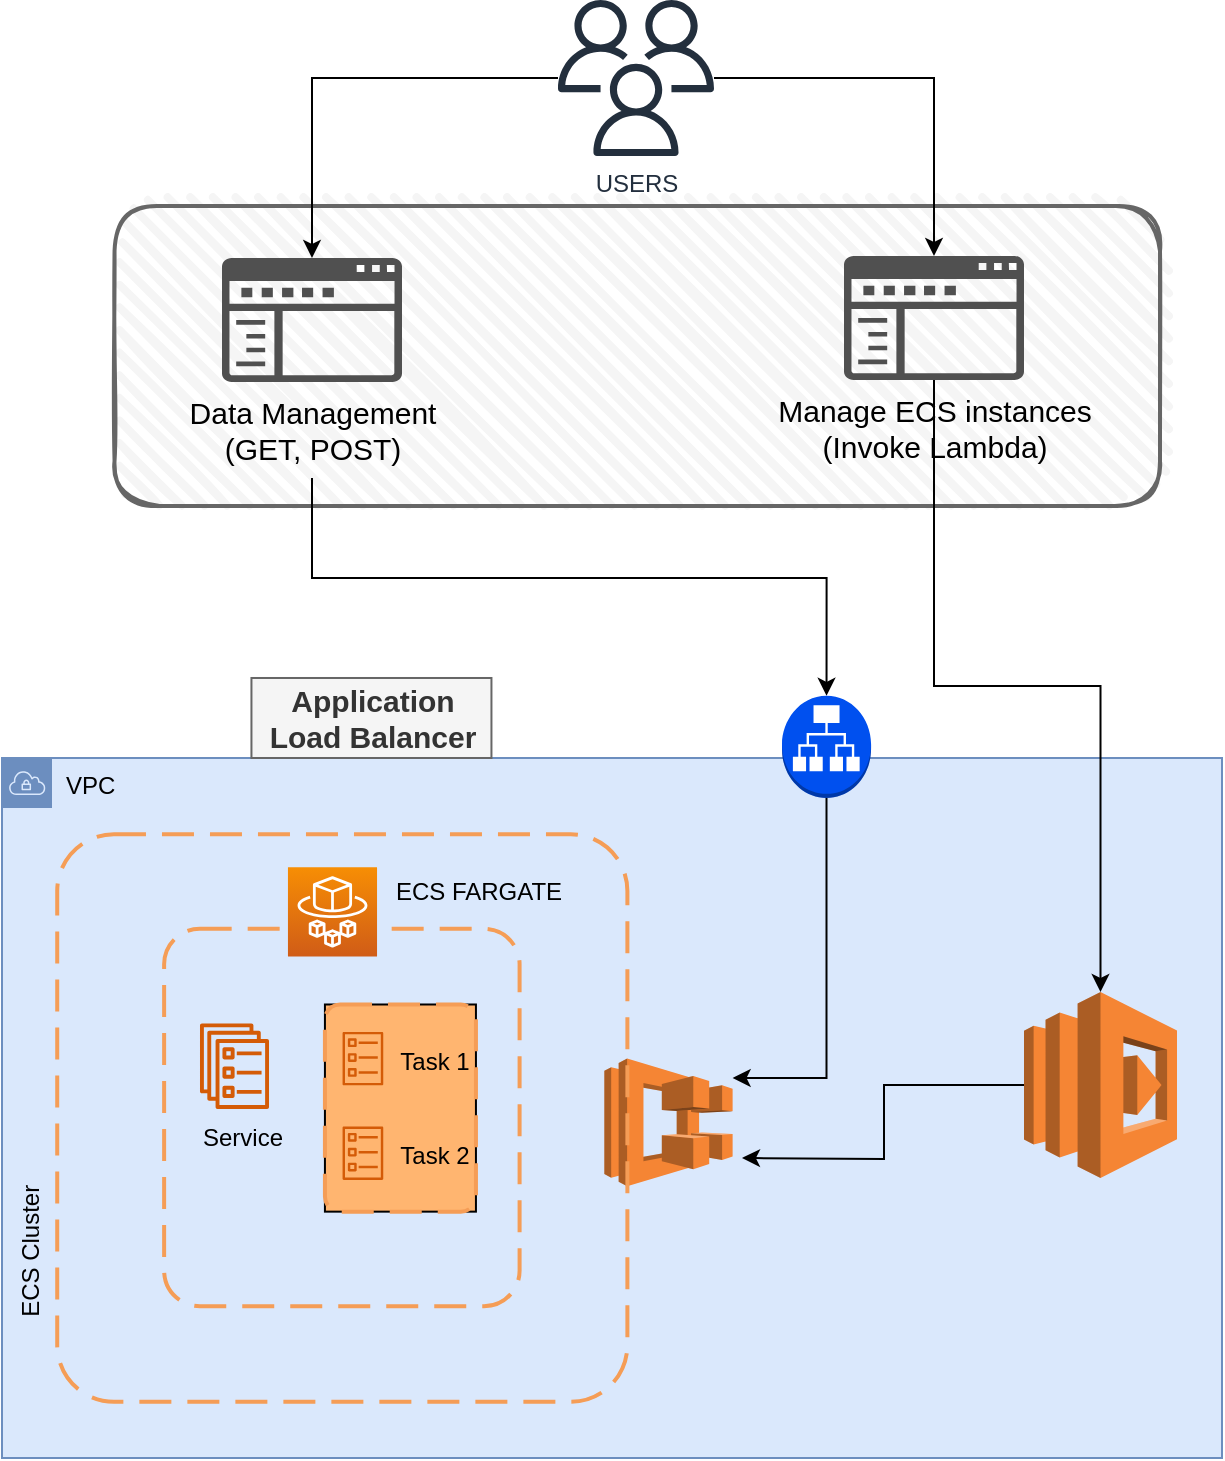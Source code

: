 <mxfile version="17.4.0" type="device"><diagram id="VxOlj-BKOCY3GDGz6RoY" name="Page-1"><mxGraphModel dx="1113" dy="641" grid="1" gridSize="10" guides="1" tooltips="1" connect="1" arrows="1" fold="1" page="1" pageScale="1" pageWidth="850" pageHeight="1100" math="0" shadow="0"><root><mxCell id="0"/><mxCell id="1" parent="0"/><mxCell id="BTGWYQg16JD2Uz5JNtca-38" value="" style="rounded=1;whiteSpace=wrap;html=1;strokeWidth=2;fillWeight=4;hachureGap=8;hachureAngle=45;sketch=1;fontSize=15;fillColor=#f5f5f5;fontColor=#333333;strokeColor=#666666;" parent="1" vertex="1"><mxGeometry x="106.27" y="124" width="522.73" height="150" as="geometry"/></mxCell><mxCell id="BTGWYQg16JD2Uz5JNtca-17" value="VPC" style="sketch=0;outlineConnect=0;html=1;whiteSpace=wrap;fontSize=12;fontStyle=0;shape=mxgraph.aws4.group;grIcon=mxgraph.aws4.group_vpc;strokeColor=#6c8ebf;fillColor=#dae8fc;verticalAlign=top;align=left;spacingLeft=30;dashed=0;" parent="1" vertex="1"><mxGeometry x="50" y="400" width="610" height="350" as="geometry"/></mxCell><mxCell id="BTGWYQg16JD2Uz5JNtca-28" style="edgeStyle=orthogonalEdgeStyle;rounded=0;orthogonalLoop=1;jettySize=auto;html=1;entryX=0.5;entryY=0;entryDx=0;entryDy=0;entryPerimeter=0;fontSize=15;" parent="1" source="BTGWYQg16JD2Uz5JNtca-25" target="BTGWYQg16JD2Uz5JNtca-27" edge="1"><mxGeometry relative="1" as="geometry"/></mxCell><mxCell id="BTGWYQg16JD2Uz5JNtca-33" style="edgeStyle=orthogonalEdgeStyle;rounded=0;orthogonalLoop=1;jettySize=auto;html=1;fontSize=15;entryX=0.5;entryY=0;entryDx=0;entryDy=0;entryPerimeter=0;" parent="1" source="BTGWYQg16JD2Uz5JNtca-25" target="BTGWYQg16JD2Uz5JNtca-31" edge="1"><mxGeometry relative="1" as="geometry"><mxPoint x="520.0" y="130" as="targetPoint"/></mxGeometry></mxCell><mxCell id="BTGWYQg16JD2Uz5JNtca-25" value="USERS" style="sketch=0;outlineConnect=0;fontColor=#232F3E;gradientColor=none;fillColor=#232F3D;strokeColor=none;dashed=0;verticalLabelPosition=bottom;verticalAlign=top;align=center;html=1;fontSize=12;fontStyle=0;aspect=fixed;pointerEvents=1;shape=mxgraph.aws4.users;" parent="1" vertex="1"><mxGeometry x="328" y="21" width="78" height="78" as="geometry"/></mxCell><mxCell id="BTGWYQg16JD2Uz5JNtca-42" style="edgeStyle=orthogonalEdgeStyle;rounded=0;orthogonalLoop=1;jettySize=auto;html=1;entryX=0.5;entryY=0;entryDx=0;entryDy=0;entryPerimeter=0;fontSize=15;fontColor=#FFFFFF;" parent="1" target="BTGWYQg16JD2Uz5JNtca-21" edge="1"><mxGeometry relative="1" as="geometry"><mxPoint x="205" y="260" as="sourcePoint"/><Array as="points"><mxPoint x="205" y="310"/><mxPoint x="462" y="310"/></Array></mxGeometry></mxCell><mxCell id="BTGWYQg16JD2Uz5JNtca-27" value="Data Management&lt;br&gt;(GET, POST)" style="sketch=0;pointerEvents=1;shadow=0;dashed=0;html=1;strokeColor=none;labelPosition=center;verticalLabelPosition=bottom;verticalAlign=top;align=center;fillColor=#505050;shape=mxgraph.mscae.intune.company_portal;fontSize=15;" parent="1" vertex="1"><mxGeometry x="160" y="150" width="90" height="62" as="geometry"/></mxCell><mxCell id="BTGWYQg16JD2Uz5JNtca-39" style="edgeStyle=orthogonalEdgeStyle;rounded=0;orthogonalLoop=1;jettySize=auto;html=1;fontSize=15;" parent="1" source="BTGWYQg16JD2Uz5JNtca-31" target="BTGWYQg16JD2Uz5JNtca-34" edge="1"><mxGeometry relative="1" as="geometry"/></mxCell><mxCell id="BTGWYQg16JD2Uz5JNtca-31" value="Manage ECS instances&lt;br&gt;(Invoke Lambda)" style="sketch=0;pointerEvents=1;shadow=0;dashed=0;html=1;strokeColor=none;labelPosition=center;verticalLabelPosition=bottom;verticalAlign=top;align=center;fillColor=#505050;shape=mxgraph.mscae.intune.company_portal;fontSize=15;" parent="1" vertex="1"><mxGeometry x="471" y="149" width="90" height="62" as="geometry"/></mxCell><mxCell id="BTGWYQg16JD2Uz5JNtca-44" style="edgeStyle=orthogonalEdgeStyle;rounded=0;orthogonalLoop=1;jettySize=auto;html=1;fontSize=15;fontColor=#FFFFFF;" parent="1" source="BTGWYQg16JD2Uz5JNtca-34" edge="1"><mxGeometry relative="1" as="geometry"><mxPoint x="420.0" y="600" as="targetPoint"/></mxGeometry></mxCell><mxCell id="BTGWYQg16JD2Uz5JNtca-34" value="" style="outlineConnect=0;dashed=0;verticalLabelPosition=bottom;verticalAlign=top;align=center;html=1;shape=mxgraph.aws3.lambda;fillColor=#F58534;gradientColor=none;fontSize=15;strokeColor=default;" parent="1" vertex="1"><mxGeometry x="561" y="517" width="76.5" height="93" as="geometry"/></mxCell><mxCell id="BTGWYQg16JD2Uz5JNtca-43" style="edgeStyle=orthogonalEdgeStyle;rounded=0;orthogonalLoop=1;jettySize=auto;html=1;fontSize=15;fontColor=#FFFFFF;" parent="1" source="BTGWYQg16JD2Uz5JNtca-21" target="BTGWYQg16JD2Uz5JNtca-4" edge="1"><mxGeometry relative="1" as="geometry"><Array as="points"><mxPoint x="462" y="560"/></Array></mxGeometry></mxCell><mxCell id="BTGWYQg16JD2Uz5JNtca-21" value="" style="outlineConnect=0;dashed=0;verticalLabelPosition=bottom;verticalAlign=top;align=center;html=1;shape=mxgraph.aws3.application_load_balancer;fillColor=#0050ef;strokeColor=#001DBC;fontColor=#ffffff;" parent="1" vertex="1"><mxGeometry x="439.998" y="368.915" width="44.545" height="51.081" as="geometry"/></mxCell><mxCell id="BTGWYQg16JD2Uz5JNtca-22" value="Application &lt;br style=&quot;font-size: 15px;&quot;&gt;Load&amp;nbsp;Balancer" style="text;html=1;align=center;verticalAlign=middle;resizable=0;points=[];autosize=1;strokeColor=#666666;fillColor=#f5f5f5;rotation=0;fontStyle=1;fontSize=15;fontColor=#333333;" parent="1" vertex="1"><mxGeometry x="174.726" y="359.996" width="120" height="40" as="geometry"/></mxCell><mxCell id="BTGWYQg16JD2Uz5JNtca-41" value="" style="group" parent="1" vertex="1" connectable="0"><mxGeometry x="54.149" y="438.108" width="361.164" height="283.784" as="geometry"/></mxCell><mxCell id="BTGWYQg16JD2Uz5JNtca-1" value="" style="sketch=0;outlineConnect=0;fontColor=#232F3E;gradientColor=none;fillColor=#D45B07;strokeColor=none;dashed=0;verticalLabelPosition=bottom;verticalAlign=top;align=center;html=1;fontSize=12;fontStyle=0;aspect=fixed;pointerEvents=1;shape=mxgraph.aws4.ecs_service;" parent="BTGWYQg16JD2Uz5JNtca-41" vertex="1"><mxGeometry x="94.727" y="94.595" width="34.745" height="42.764" as="geometry"/></mxCell><mxCell id="BTGWYQg16JD2Uz5JNtca-8" value="Service" style="text;html=1;align=center;verticalAlign=middle;resizable=0;points=[];autosize=1;strokeColor=none;fillColor=none;" parent="BTGWYQg16JD2Uz5JNtca-41" vertex="1"><mxGeometry x="85.373" y="141.892" width="60" height="20" as="geometry"/></mxCell><mxCell id="BTGWYQg16JD2Uz5JNtca-9" value="" style="rounded=1;arcSize=10;dashed=1;strokeColor=#F59D56;fillColor=none;gradientColor=none;dashPattern=8 4;strokeWidth=2;" parent="BTGWYQg16JD2Uz5JNtca-41" vertex="1"><mxGeometry x="76.909" y="47.297" width="177.736" height="188.716" as="geometry"/></mxCell><mxCell id="BTGWYQg16JD2Uz5JNtca-4" value="" style="outlineConnect=0;dashed=0;verticalLabelPosition=bottom;verticalAlign=top;align=center;html=1;shape=mxgraph.aws3.ecs;fillColor=#F58534;gradientColor=none;" parent="BTGWYQg16JD2Uz5JNtca-41" vertex="1"><mxGeometry x="297.018" y="112.16" width="64.145" height="63.851" as="geometry"/></mxCell><mxCell id="BTGWYQg16JD2Uz5JNtca-11" value="ECS Cluster" style="text;html=1;align=center;verticalAlign=middle;resizable=0;points=[];autosize=1;strokeColor=none;fillColor=none;rotation=-90;" parent="BTGWYQg16JD2Uz5JNtca-41" vertex="1"><mxGeometry x="-30" y="198.649" width="80" height="20" as="geometry"/></mxCell><mxCell id="BTGWYQg16JD2Uz5JNtca-14" value="" style="group;fillColor=#FFB570;strokeColor=default;gradientColor=none;" parent="BTGWYQg16JD2Uz5JNtca-41" vertex="1" connectable="0"><mxGeometry x="157.314" y="85.135" width="75.505" height="103.581" as="geometry"/></mxCell><mxCell id="BTGWYQg16JD2Uz5JNtca-2" value="" style="sketch=0;outlineConnect=0;fontColor=#232F3E;gradientColor=none;fillColor=#D45B07;strokeColor=none;dashed=0;verticalLabelPosition=bottom;verticalAlign=top;align=center;html=1;fontSize=12;fontStyle=0;aspect=fixed;pointerEvents=1;shape=mxgraph.aws4.ecs_task;" parent="BTGWYQg16JD2Uz5JNtca-14" vertex="1"><mxGeometry x="8.686" y="13.716" width="20.607" height="26.727" as="geometry"/></mxCell><mxCell id="BTGWYQg16JD2Uz5JNtca-3" value="" style="sketch=0;outlineConnect=0;fontColor=#232F3E;gradientColor=none;fillColor=#D45B07;strokeColor=none;dashed=0;verticalLabelPosition=bottom;verticalAlign=top;align=center;html=1;fontSize=12;fontStyle=0;aspect=fixed;pointerEvents=1;shape=mxgraph.aws4.ecs_task;" parent="BTGWYQg16JD2Uz5JNtca-14" vertex="1"><mxGeometry x="8.686" y="61.014" width="20.607" height="26.727" as="geometry"/></mxCell><mxCell id="BTGWYQg16JD2Uz5JNtca-6" value="Task 1" style="text;html=1;align=center;verticalAlign=middle;resizable=0;points=[];autosize=1;strokeColor=none;fillColor=none;" parent="BTGWYQg16JD2Uz5JNtca-14" vertex="1"><mxGeometry x="29.293" y="18.446" width="50" height="20" as="geometry"/></mxCell><mxCell id="BTGWYQg16JD2Uz5JNtca-7" value="Task 2" style="text;html=1;align=center;verticalAlign=middle;resizable=0;points=[];autosize=1;strokeColor=none;fillColor=none;" parent="BTGWYQg16JD2Uz5JNtca-14" vertex="1"><mxGeometry x="29.293" y="65.743" width="50" height="20" as="geometry"/></mxCell><mxCell id="BTGWYQg16JD2Uz5JNtca-12" value="" style="rounded=1;arcSize=10;dashed=1;strokeColor=#F59D56;fillColor=none;gradientColor=none;dashPattern=8 4;strokeWidth=2;" parent="BTGWYQg16JD2Uz5JNtca-14" vertex="1"><mxGeometry width="75.505" height="103.581" as="geometry"/></mxCell><mxCell id="BTGWYQg16JD2Uz5JNtca-10" value="" style="rounded=1;arcSize=10;dashed=1;strokeColor=#F59D56;fillColor=none;gradientColor=none;dashPattern=8 4;strokeWidth=2;" parent="BTGWYQg16JD2Uz5JNtca-41" vertex="1"><mxGeometry x="23.455" width="285.091" height="283.784" as="geometry"/></mxCell><mxCell id="BTGWYQg16JD2Uz5JNtca-5" value="" style="sketch=0;points=[[0,0,0],[0.25,0,0],[0.5,0,0],[0.75,0,0],[1,0,0],[0,1,0],[0.25,1,0],[0.5,1,0],[0.75,1,0],[1,1,0],[0,0.25,0],[0,0.5,0],[0,0.75,0],[1,0.25,0],[1,0.5,0],[1,0.75,0]];outlineConnect=0;fontColor=#232F3E;gradientColor=#F78E04;gradientDirection=north;fillColor=#D05C17;strokeColor=#ffffff;dashed=0;verticalLabelPosition=bottom;verticalAlign=top;align=center;html=1;fontSize=12;fontStyle=0;aspect=fixed;shape=mxgraph.aws4.resourceIcon;resIcon=mxgraph.aws4.fargate;" parent="BTGWYQg16JD2Uz5JNtca-41" vertex="1"><mxGeometry x="138.827" y="16.554" width="44.545" height="44.545" as="geometry"/></mxCell><mxCell id="BTGWYQg16JD2Uz5JNtca-15" value="ECS FARGATE" style="text;html=1;align=center;verticalAlign=middle;resizable=0;points=[];autosize=1;strokeColor=none;fillColor=none;" parent="BTGWYQg16JD2Uz5JNtca-41" vertex="1"><mxGeometry x="183.373" y="18.919" width="100" height="20" as="geometry"/></mxCell></root></mxGraphModel></diagram></mxfile>